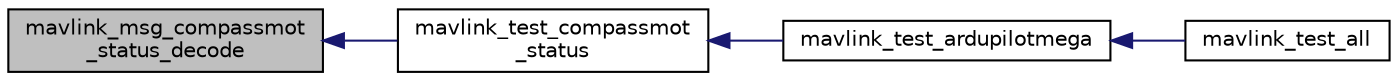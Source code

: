 digraph "mavlink_msg_compassmot_status_decode"
{
 // INTERACTIVE_SVG=YES
  edge [fontname="Helvetica",fontsize="10",labelfontname="Helvetica",labelfontsize="10"];
  node [fontname="Helvetica",fontsize="10",shape=record];
  rankdir="LR";
  Node1 [label="mavlink_msg_compassmot\l_status_decode",height=0.2,width=0.4,color="black", fillcolor="grey75", style="filled", fontcolor="black"];
  Node1 -> Node2 [dir="back",color="midnightblue",fontsize="10",style="solid",fontname="Helvetica"];
  Node2 [label="mavlink_test_compassmot\l_status",height=0.2,width=0.4,color="black", fillcolor="white", style="filled",URL="$ardupilotmega_2testsuite_8h.html#ab42f03faf0a850b85c09a527f0fdde00"];
  Node2 -> Node3 [dir="back",color="midnightblue",fontsize="10",style="solid",fontname="Helvetica"];
  Node3 [label="mavlink_test_ardupilotmega",height=0.2,width=0.4,color="black", fillcolor="white", style="filled",URL="$ardupilotmega_2testsuite_8h.html#ab264d471ac2f46584f2bb580704b5e9d"];
  Node3 -> Node4 [dir="back",color="midnightblue",fontsize="10",style="solid",fontname="Helvetica"];
  Node4 [label="mavlink_test_all",height=0.2,width=0.4,color="black", fillcolor="white", style="filled",URL="$ardupilotmega_2testsuite_8h.html#a4cc77b6c343679298da5d3c2b4e48759"];
}
